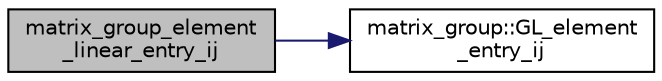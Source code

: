 digraph "matrix_group_element_linear_entry_ij"
{
  edge [fontname="Helvetica",fontsize="10",labelfontname="Helvetica",labelfontsize="10"];
  node [fontname="Helvetica",fontsize="10",shape=record];
  rankdir="LR";
  Node356 [label="matrix_group_element\l_linear_entry_ij",height=0.2,width=0.4,color="black", fillcolor="grey75", style="filled", fontcolor="black"];
  Node356 -> Node357 [color="midnightblue",fontsize="10",style="solid",fontname="Helvetica"];
  Node357 [label="matrix_group::GL_element\l_entry_ij",height=0.2,width=0.4,color="black", fillcolor="white", style="filled",URL="$d3/ded/classmatrix__group.html#ac3536b192d8ac3a833aec329c84dc25f"];
}
